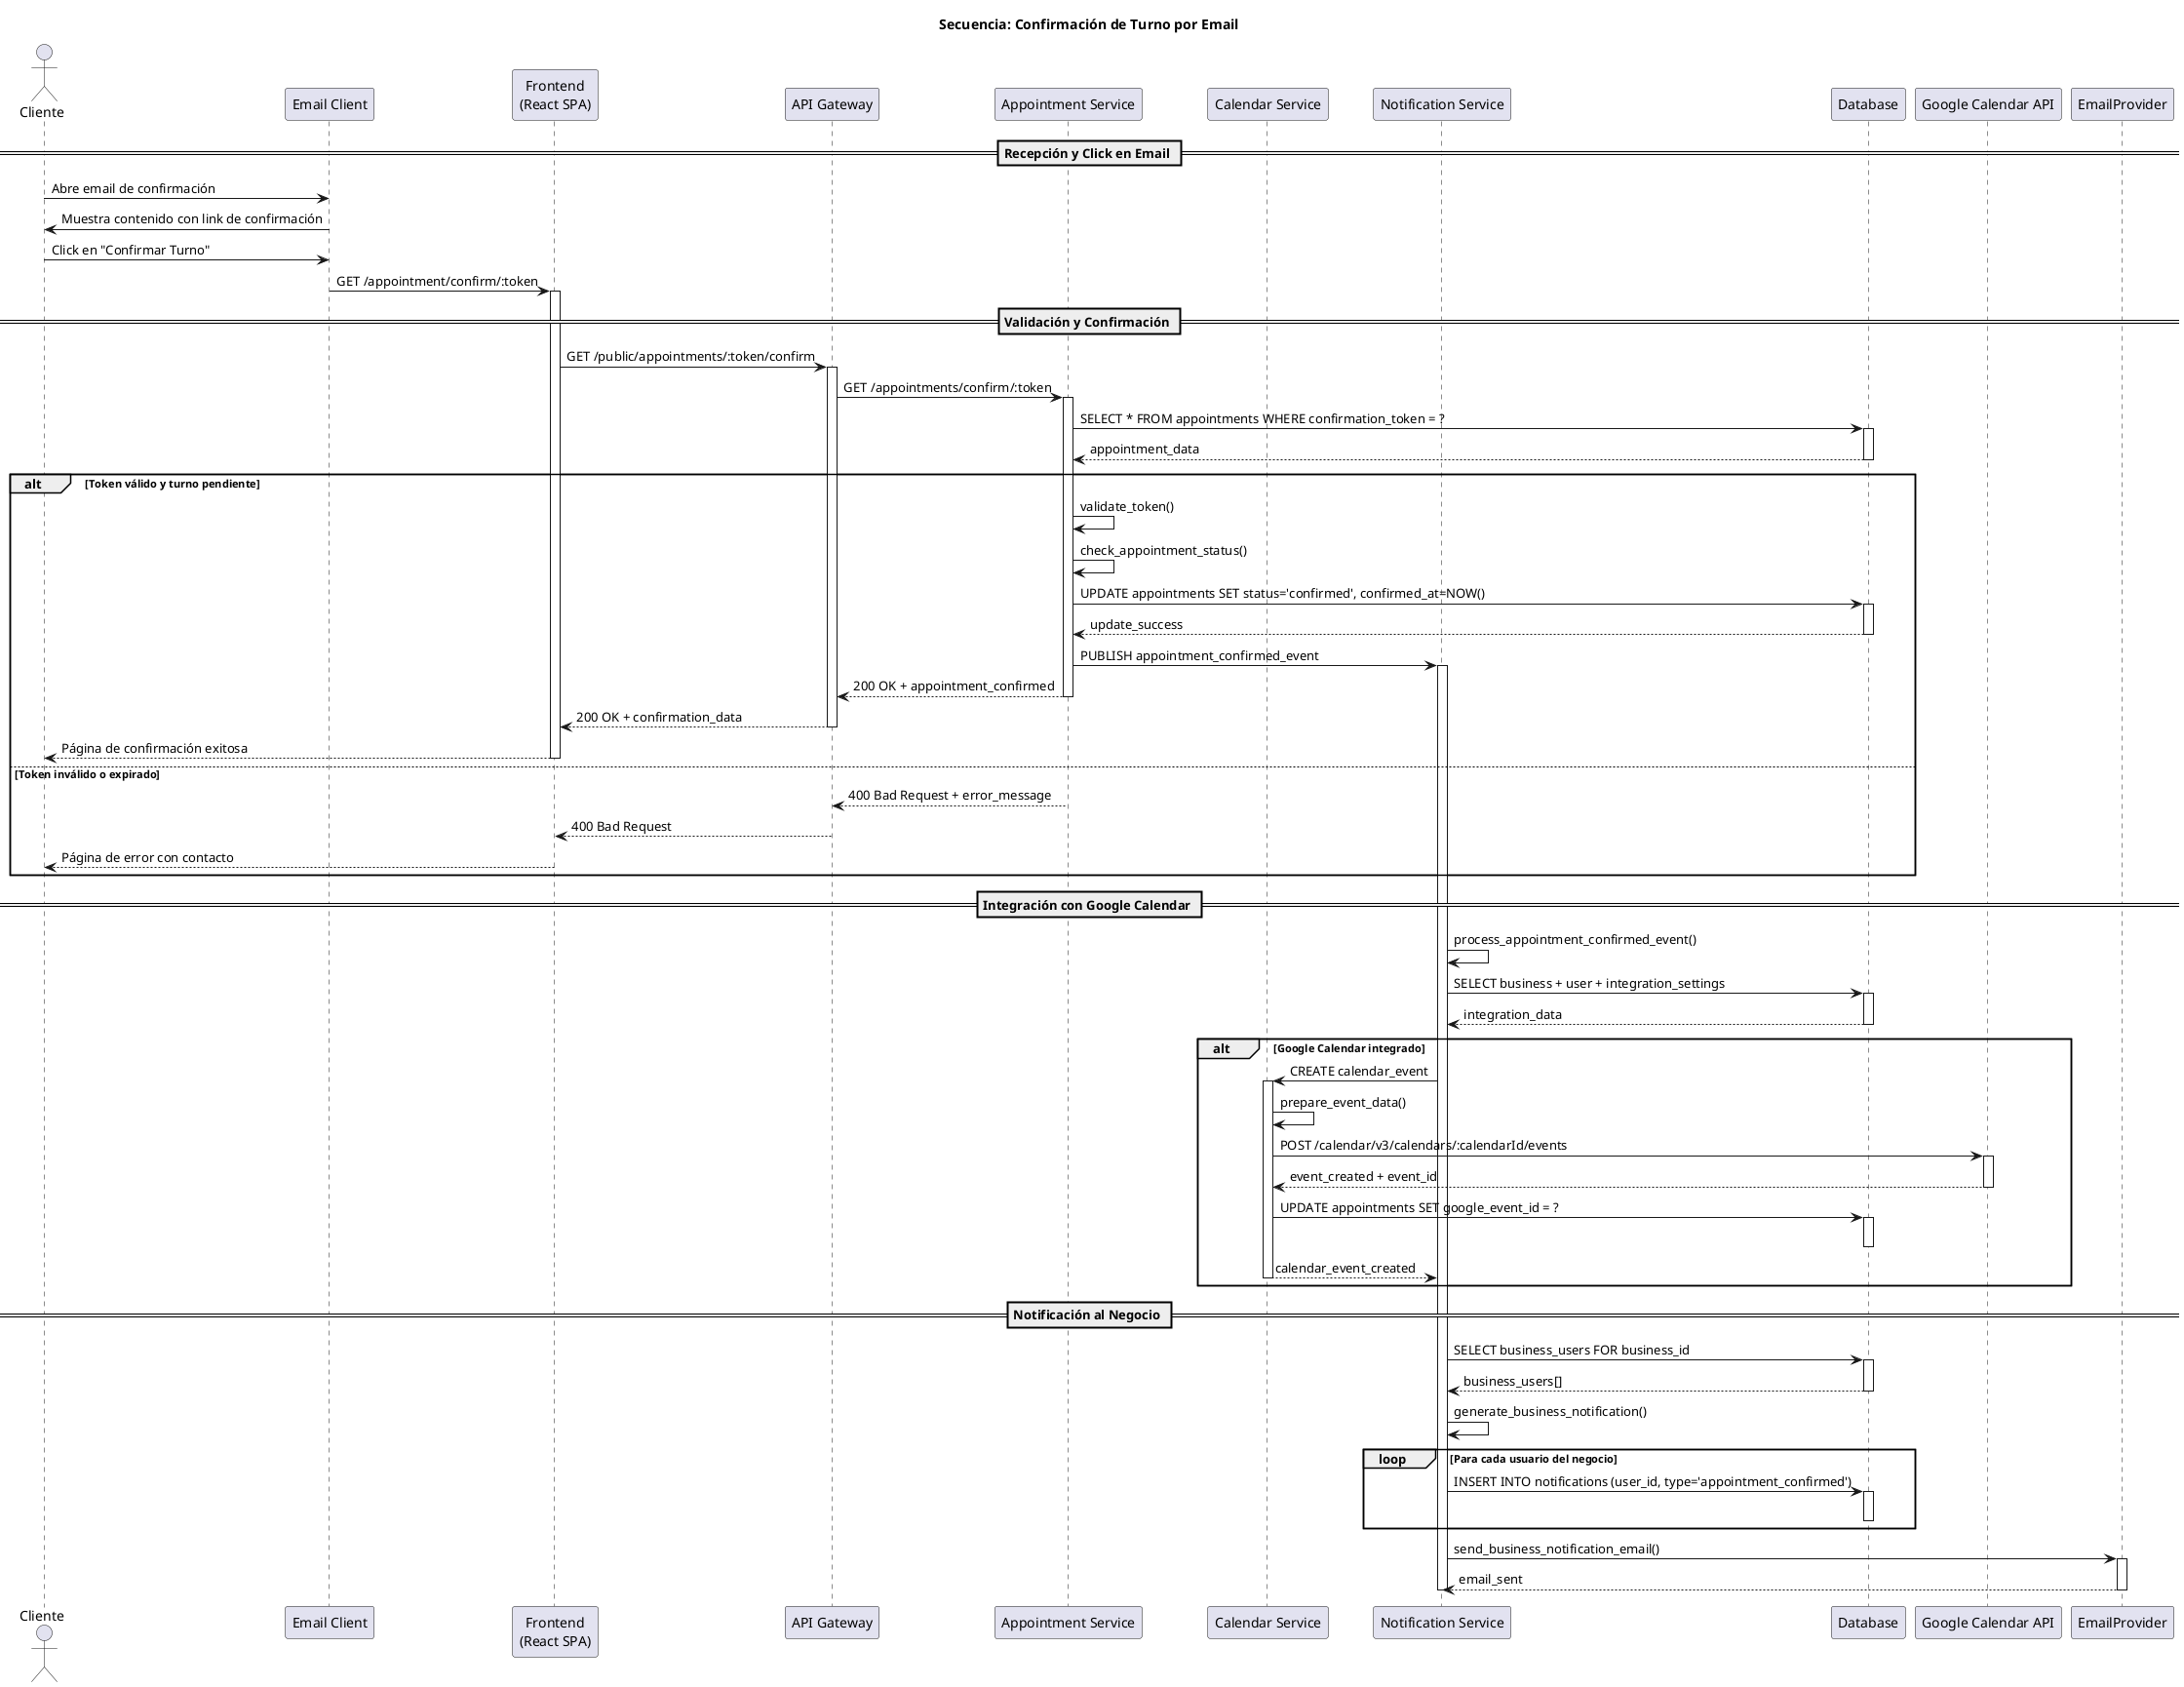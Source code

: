 @startuml TurnoPlus_Sequence_ConfirmAppointment
title Secuencia: Confirmación de Turno por Email

actor "Cliente" as Customer
participant "Email Client" as EmailClient
participant "Frontend\n(React SPA)" as Frontend
participant "API Gateway" as Gateway
participant "Appointment Service" as AppointmentSvc
participant "Calendar Service" as CalendarSvc
participant "Notification Service" as NotificationSvc
participant "Database" as DB
participant "Google Calendar API" as GoogleAPI

== Recepción y Click en Email ==

Customer -> EmailClient: Abre email de confirmación
EmailClient -> Customer: Muestra contenido con link de confirmación

Customer -> EmailClient: Click en "Confirmar Turno"
EmailClient -> Frontend: GET /appointment/confirm/:token

== Validación y Confirmación ==

activate Frontend
Frontend -> Gateway: GET /public/appointments/:token/confirm
activate Gateway

Gateway -> AppointmentSvc: GET /appointments/confirm/:token
activate AppointmentSvc

AppointmentSvc -> DB: SELECT * FROM appointments WHERE confirmation_token = ?
activate DB
DB --> AppointmentSvc: appointment_data
deactivate DB

alt Token válido y turno pendiente
    AppointmentSvc -> AppointmentSvc: validate_token()
    AppointmentSvc -> AppointmentSvc: check_appointment_status()
    
    AppointmentSvc -> DB: UPDATE appointments SET status='confirmed', confirmed_at=NOW()
    activate DB
    DB --> AppointmentSvc: update_success
    deactivate DB
    
    AppointmentSvc -> NotificationSvc: PUBLISH appointment_confirmed_event
    activate NotificationSvc
    
    AppointmentSvc --> Gateway: 200 OK + appointment_confirmed
    deactivate AppointmentSvc
    
    Gateway --> Frontend: 200 OK + confirmation_data
    deactivate Gateway
    
    Frontend --> Customer: Página de confirmación exitosa
    deactivate Frontend

else Token inválido o expirado
    AppointmentSvc --> Gateway: 400 Bad Request + error_message
    deactivate AppointmentSvc
    
    Gateway --> Frontend: 400 Bad Request
    deactivate Gateway
    
    Frontend --> Customer: Página de error con contacto
    deactivate Frontend
end

== Integración con Google Calendar ==

NotificationSvc -> NotificationSvc: process_appointment_confirmed_event()
NotificationSvc -> DB: SELECT business + user + integration_settings
activate DB
DB --> NotificationSvc: integration_data
deactivate DB

alt Google Calendar integrado
    NotificationSvc -> CalendarSvc: CREATE calendar_event
    activate CalendarSvc
    
    CalendarSvc -> CalendarSvc: prepare_event_data()
    CalendarSvc -> GoogleAPI: POST /calendar/v3/calendars/:calendarId/events
    activate GoogleAPI
    GoogleAPI --> CalendarSvc: event_created + event_id
    deactivate GoogleAPI
    
    CalendarSvc -> DB: UPDATE appointments SET google_event_id = ?
    activate DB
    deactivate DB
    
    CalendarSvc --> NotificationSvc: calendar_event_created
    deactivate CalendarSvc
end

== Notificación al Negocio ==

NotificationSvc -> DB: SELECT business_users FOR business_id
activate DB
DB --> NotificationSvc: business_users[]
deactivate DB

NotificationSvc -> NotificationSvc: generate_business_notification()

loop Para cada usuario del negocio
    NotificationSvc -> DB: INSERT INTO notifications (user_id, type='appointment_confirmed')
    activate DB
    deactivate DB
end

NotificationSvc -> EmailProvider: send_business_notification_email()
activate EmailProvider
EmailProvider --> NotificationSvc: email_sent
deactivate EmailProvider

deactivate NotificationSvc

@enduml
